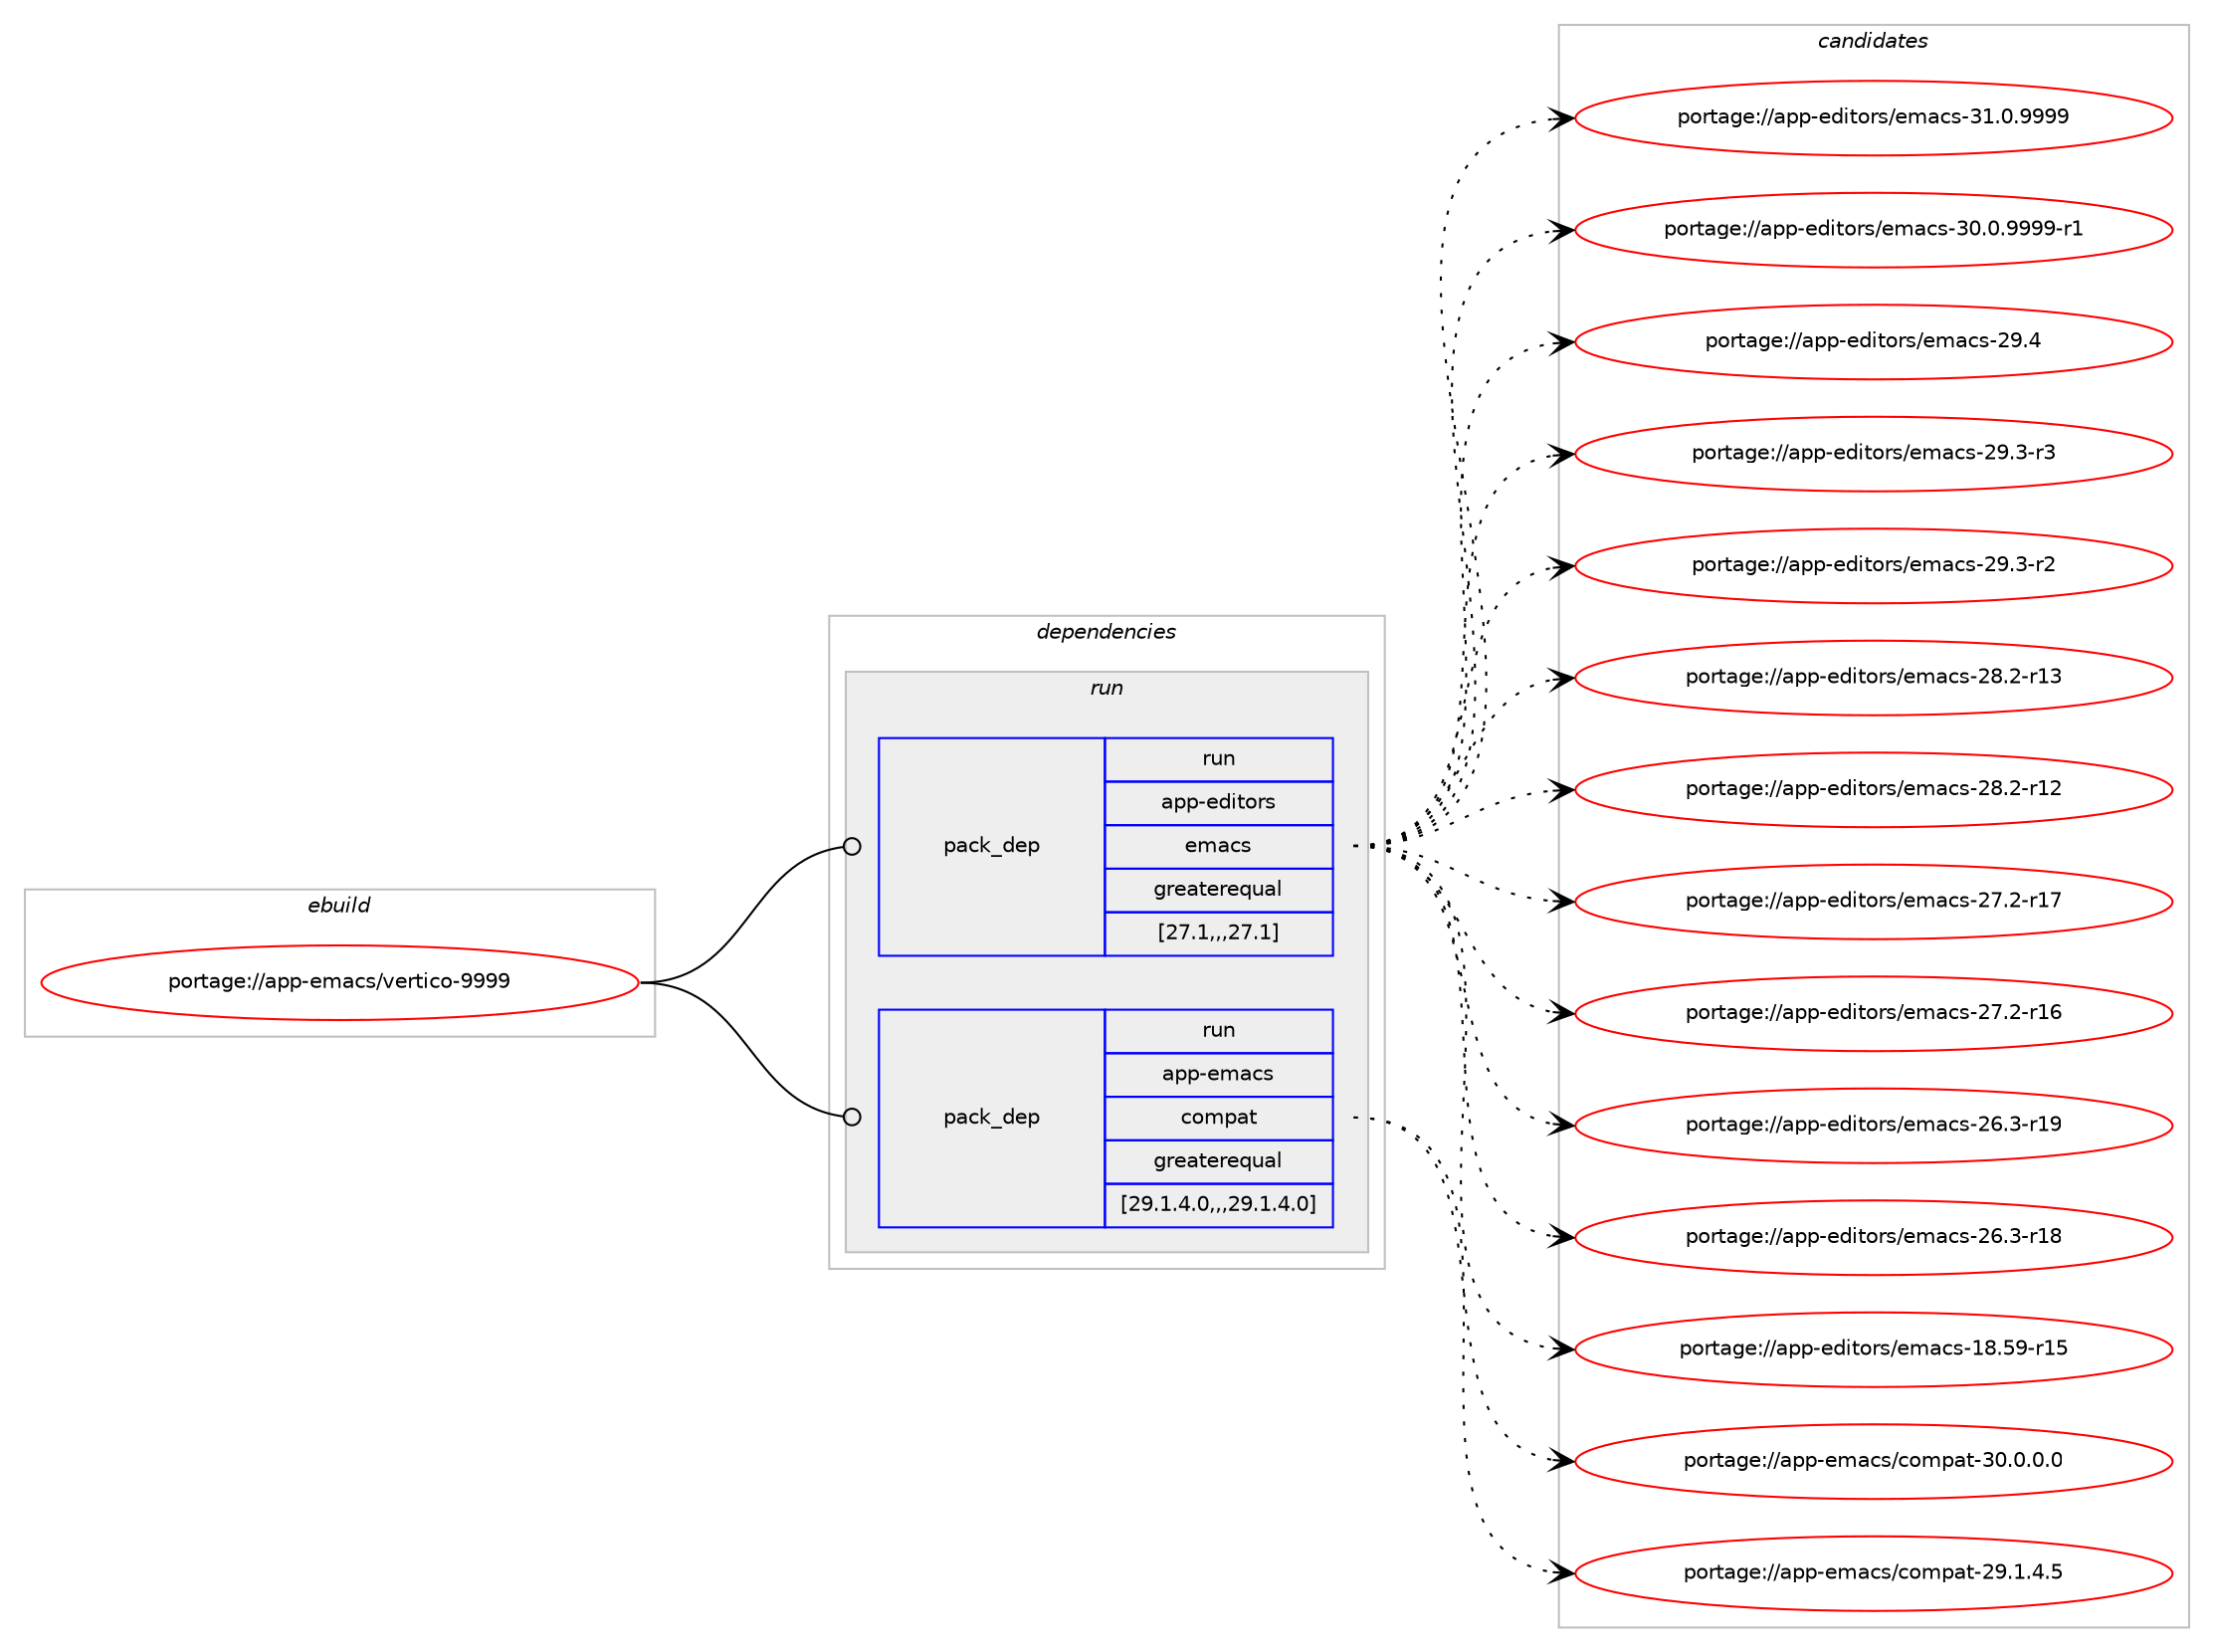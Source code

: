 digraph prolog {

# *************
# Graph options
# *************

newrank=true;
concentrate=true;
compound=true;
graph [rankdir=LR,fontname=Helvetica,fontsize=10,ranksep=1.5];#, ranksep=2.5, nodesep=0.2];
edge  [arrowhead=vee];
node  [fontname=Helvetica,fontsize=10];

# **********
# The ebuild
# **********

subgraph cluster_leftcol {
color=gray;
label=<<i>ebuild</i>>;
id [label="portage://app-emacs/vertico-9999", color=red, width=4, href="../app-emacs/vertico-9999.svg"];
}

# ****************
# The dependencies
# ****************

subgraph cluster_midcol {
color=gray;
label=<<i>dependencies</i>>;
subgraph cluster_compile {
fillcolor="#eeeeee";
style=filled;
label=<<i>compile</i>>;
}
subgraph cluster_compileandrun {
fillcolor="#eeeeee";
style=filled;
label=<<i>compile and run</i>>;
}
subgraph cluster_run {
fillcolor="#eeeeee";
style=filled;
label=<<i>run</i>>;
subgraph pack17089 {
dependency23428 [label=<<TABLE BORDER="0" CELLBORDER="1" CELLSPACING="0" CELLPADDING="4" WIDTH="220"><TR><TD ROWSPAN="6" CELLPADDING="30">pack_dep</TD></TR><TR><TD WIDTH="110">run</TD></TR><TR><TD>app-editors</TD></TR><TR><TD>emacs</TD></TR><TR><TD>greaterequal</TD></TR><TR><TD>[27.1,,,27.1]</TD></TR></TABLE>>, shape=none, color=blue];
}
id:e -> dependency23428:w [weight=20,style="solid",arrowhead="odot"];
subgraph pack17090 {
dependency23429 [label=<<TABLE BORDER="0" CELLBORDER="1" CELLSPACING="0" CELLPADDING="4" WIDTH="220"><TR><TD ROWSPAN="6" CELLPADDING="30">pack_dep</TD></TR><TR><TD WIDTH="110">run</TD></TR><TR><TD>app-emacs</TD></TR><TR><TD>compat</TD></TR><TR><TD>greaterequal</TD></TR><TR><TD>[29.1.4.0,,,29.1.4.0]</TD></TR></TABLE>>, shape=none, color=blue];
}
id:e -> dependency23429:w [weight=20,style="solid",arrowhead="odot"];
}
}

# **************
# The candidates
# **************

subgraph cluster_choices {
rank=same;
color=gray;
label=<<i>candidates</i>>;

subgraph choice17089 {
color=black;
nodesep=1;
choice971121124510110010511611111411547101109979911545514946484657575757 [label="portage://app-editors/emacs-31.0.9999", color=red, width=4,href="../app-editors/emacs-31.0.9999.svg"];
choice9711211245101100105116111114115471011099799115455148464846575757574511449 [label="portage://app-editors/emacs-30.0.9999-r1", color=red, width=4,href="../app-editors/emacs-30.0.9999-r1.svg"];
choice97112112451011001051161111141154710110997991154550574652 [label="portage://app-editors/emacs-29.4", color=red, width=4,href="../app-editors/emacs-29.4.svg"];
choice971121124510110010511611111411547101109979911545505746514511451 [label="portage://app-editors/emacs-29.3-r3", color=red, width=4,href="../app-editors/emacs-29.3-r3.svg"];
choice971121124510110010511611111411547101109979911545505746514511450 [label="portage://app-editors/emacs-29.3-r2", color=red, width=4,href="../app-editors/emacs-29.3-r2.svg"];
choice97112112451011001051161111141154710110997991154550564650451144951 [label="portage://app-editors/emacs-28.2-r13", color=red, width=4,href="../app-editors/emacs-28.2-r13.svg"];
choice97112112451011001051161111141154710110997991154550564650451144950 [label="portage://app-editors/emacs-28.2-r12", color=red, width=4,href="../app-editors/emacs-28.2-r12.svg"];
choice97112112451011001051161111141154710110997991154550554650451144955 [label="portage://app-editors/emacs-27.2-r17", color=red, width=4,href="../app-editors/emacs-27.2-r17.svg"];
choice97112112451011001051161111141154710110997991154550554650451144954 [label="portage://app-editors/emacs-27.2-r16", color=red, width=4,href="../app-editors/emacs-27.2-r16.svg"];
choice97112112451011001051161111141154710110997991154550544651451144957 [label="portage://app-editors/emacs-26.3-r19", color=red, width=4,href="../app-editors/emacs-26.3-r19.svg"];
choice97112112451011001051161111141154710110997991154550544651451144956 [label="portage://app-editors/emacs-26.3-r18", color=red, width=4,href="../app-editors/emacs-26.3-r18.svg"];
choice9711211245101100105116111114115471011099799115454956465357451144953 [label="portage://app-editors/emacs-18.59-r15", color=red, width=4,href="../app-editors/emacs-18.59-r15.svg"];
dependency23428:e -> choice971121124510110010511611111411547101109979911545514946484657575757:w [style=dotted,weight="100"];
dependency23428:e -> choice9711211245101100105116111114115471011099799115455148464846575757574511449:w [style=dotted,weight="100"];
dependency23428:e -> choice97112112451011001051161111141154710110997991154550574652:w [style=dotted,weight="100"];
dependency23428:e -> choice971121124510110010511611111411547101109979911545505746514511451:w [style=dotted,weight="100"];
dependency23428:e -> choice971121124510110010511611111411547101109979911545505746514511450:w [style=dotted,weight="100"];
dependency23428:e -> choice97112112451011001051161111141154710110997991154550564650451144951:w [style=dotted,weight="100"];
dependency23428:e -> choice97112112451011001051161111141154710110997991154550564650451144950:w [style=dotted,weight="100"];
dependency23428:e -> choice97112112451011001051161111141154710110997991154550554650451144955:w [style=dotted,weight="100"];
dependency23428:e -> choice97112112451011001051161111141154710110997991154550554650451144954:w [style=dotted,weight="100"];
dependency23428:e -> choice97112112451011001051161111141154710110997991154550544651451144957:w [style=dotted,weight="100"];
dependency23428:e -> choice97112112451011001051161111141154710110997991154550544651451144956:w [style=dotted,weight="100"];
dependency23428:e -> choice9711211245101100105116111114115471011099799115454956465357451144953:w [style=dotted,weight="100"];
}
subgraph choice17090 {
color=black;
nodesep=1;
choice97112112451011099799115479911110911297116455148464846484648 [label="portage://app-emacs/compat-30.0.0.0", color=red, width=4,href="../app-emacs/compat-30.0.0.0.svg"];
choice97112112451011099799115479911110911297116455057464946524653 [label="portage://app-emacs/compat-29.1.4.5", color=red, width=4,href="../app-emacs/compat-29.1.4.5.svg"];
dependency23429:e -> choice97112112451011099799115479911110911297116455148464846484648:w [style=dotted,weight="100"];
dependency23429:e -> choice97112112451011099799115479911110911297116455057464946524653:w [style=dotted,weight="100"];
}
}

}
